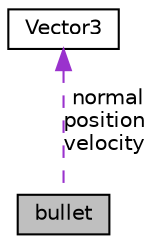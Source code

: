 digraph "bullet"
{
  edge [fontname="Helvetica",fontsize="10",labelfontname="Helvetica",labelfontsize="10"];
  node [fontname="Helvetica",fontsize="10",shape=record];
  Node1 [label="bullet",height=0.2,width=0.4,color="black", fillcolor="grey75", style="filled", fontcolor="black"];
  Node2 -> Node1 [dir="back",color="darkorchid3",fontsize="10",style="dashed",label=" normal\nposition\nvelocity" ,fontname="Helvetica"];
  Node2 [label="Vector3",height=0.2,width=0.4,color="black", fillcolor="white", style="filled",URL="$class_vector3.html"];
}
